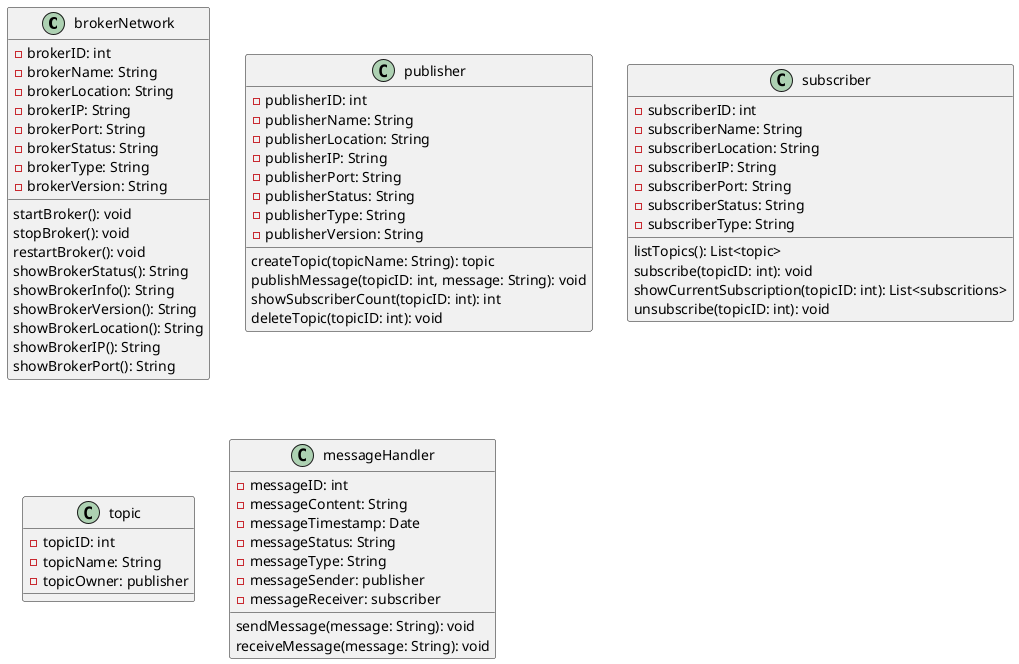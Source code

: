 @startuml
class brokerNetwork {
    - brokerID: int
    - brokerName: String
    - brokerLocation: String
    - brokerIP: String
    - brokerPort: String
    - brokerStatus: String
    - brokerType: String
    - brokerVersion: String
    {method} startBroker(): void
    {method} stopBroker(): void
    {method} restartBroker(): void
    {method} showBrokerStatus(): String
    {method} showBrokerInfo(): String
    {method} showBrokerVersion(): String
    {method} showBrokerLocation(): String
    {method} showBrokerIP(): String
    {method} showBrokerPort(): String
}

class publisher {
    - publisherID: int
    - publisherName: String
    - publisherLocation: String
    - publisherIP: String
    - publisherPort: String
    - publisherStatus: String
    - publisherType: String
    - publisherVersion: String
    {method} createTopic(topicName: String): topic
    {method} publishMessage(topicID: int, message: String): void
    {method} showSubscriberCount(topicID: int): int
    {method} deleteTopic(topicID: int): void
}

class subscriber {
    - subscriberID: int
    - subscriberName: String
    - subscriberLocation: String
    - subscriberIP: String
    - subscriberPort: String
    - subscriberStatus: String
    - subscriberType: String
    {method} listTopics(): List<topic>
    {method} subscribe(topicID: int): void
    {method} showCurrentSubscription(topicID: int): List<subscritions>
    {method} unsubscribe(topicID: int): void
}

class topic {
    - topicID: int
    - topicName: String
    - topicOwner: publisher
}

class messageHandler {
    - messageID: int
    - messageContent: String
    - messageTimestamp: Date
    - messageStatus: String
    - messageType: String
    - messageSender: publisher
    - messageReceiver: subscriber
    {method} sendMessage(message: String): void
    {method} receiveMessage(message: String): void

}

@enduml